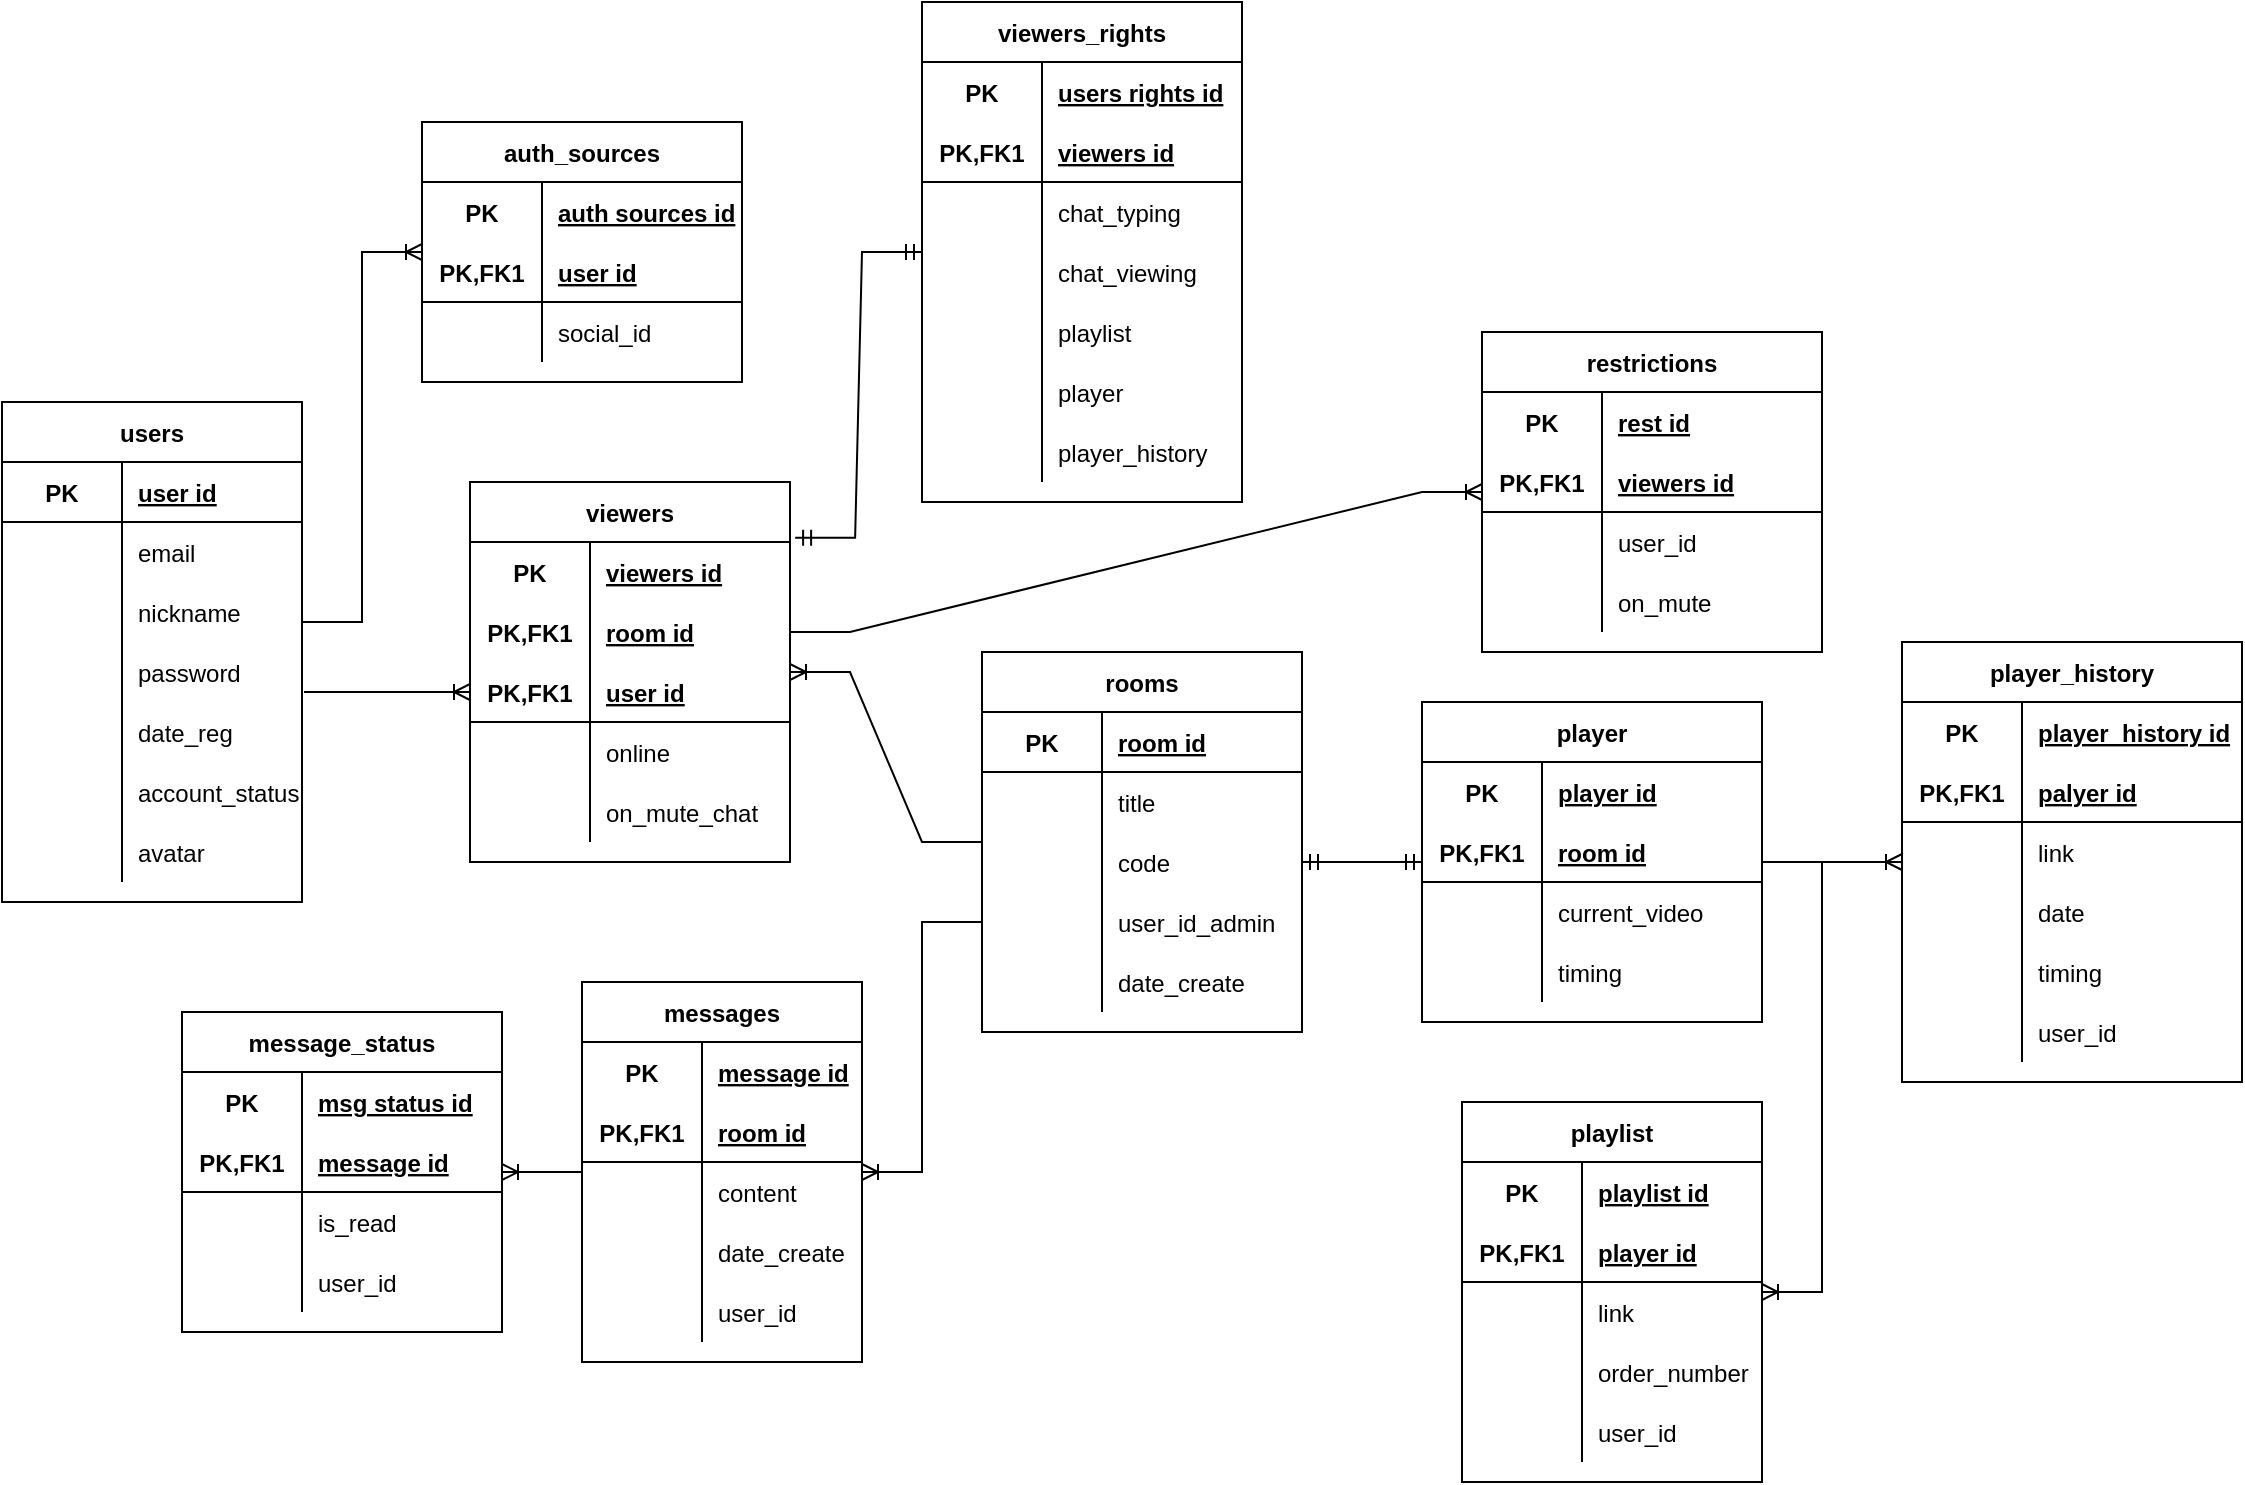 <mxfile version="17.2.5" type="device"><diagram id="8HS8gSQF5z_-xd774pjF" name="Page-1"><mxGraphModel dx="2076" dy="1086" grid="1" gridSize="10" guides="1" tooltips="1" connect="1" arrows="1" fold="1" page="1" pageScale="1" pageWidth="827" pageHeight="1169" math="0" shadow="0"><root><mxCell id="0"/><mxCell id="1" parent="0"/><mxCell id="RQEaO5fbPqOSB3bcUJEg-57" value="users" style="shape=table;startSize=30;container=1;collapsible=1;childLayout=tableLayout;fixedRows=1;rowLines=0;fontStyle=1;align=center;resizeLast=1;" parent="1" vertex="1"><mxGeometry x="280" y="400" width="150" height="250" as="geometry"/></mxCell><mxCell id="RQEaO5fbPqOSB3bcUJEg-61" value="" style="shape=tableRow;horizontal=0;startSize=0;swimlaneHead=0;swimlaneBody=0;fillColor=none;collapsible=0;dropTarget=0;points=[[0,0.5],[1,0.5]];portConstraint=eastwest;top=0;left=0;right=0;bottom=1;" parent="RQEaO5fbPqOSB3bcUJEg-57" vertex="1"><mxGeometry y="30" width="150" height="30" as="geometry"/></mxCell><mxCell id="RQEaO5fbPqOSB3bcUJEg-62" value="PK" style="shape=partialRectangle;connectable=0;fillColor=none;top=0;left=0;bottom=0;right=0;fontStyle=1;overflow=hidden;" parent="RQEaO5fbPqOSB3bcUJEg-61" vertex="1"><mxGeometry width="60" height="30" as="geometry"><mxRectangle width="60" height="30" as="alternateBounds"/></mxGeometry></mxCell><mxCell id="RQEaO5fbPqOSB3bcUJEg-63" value="user id" style="shape=partialRectangle;connectable=0;fillColor=none;top=0;left=0;bottom=0;right=0;align=left;spacingLeft=6;fontStyle=5;overflow=hidden;" parent="RQEaO5fbPqOSB3bcUJEg-61" vertex="1"><mxGeometry x="60" width="90" height="30" as="geometry"><mxRectangle width="90" height="30" as="alternateBounds"/></mxGeometry></mxCell><mxCell id="RQEaO5fbPqOSB3bcUJEg-64" value="" style="shape=tableRow;horizontal=0;startSize=0;swimlaneHead=0;swimlaneBody=0;fillColor=none;collapsible=0;dropTarget=0;points=[[0,0.5],[1,0.5]];portConstraint=eastwest;top=0;left=0;right=0;bottom=0;" parent="RQEaO5fbPqOSB3bcUJEg-57" vertex="1"><mxGeometry y="60" width="150" height="30" as="geometry"/></mxCell><mxCell id="RQEaO5fbPqOSB3bcUJEg-65" value="" style="shape=partialRectangle;connectable=0;fillColor=none;top=0;left=0;bottom=0;right=0;editable=1;overflow=hidden;" parent="RQEaO5fbPqOSB3bcUJEg-64" vertex="1"><mxGeometry width="60" height="30" as="geometry"><mxRectangle width="60" height="30" as="alternateBounds"/></mxGeometry></mxCell><mxCell id="RQEaO5fbPqOSB3bcUJEg-66" value="email" style="shape=partialRectangle;connectable=0;fillColor=none;top=0;left=0;bottom=0;right=0;align=left;spacingLeft=6;overflow=hidden;" parent="RQEaO5fbPqOSB3bcUJEg-64" vertex="1"><mxGeometry x="60" width="90" height="30" as="geometry"><mxRectangle width="90" height="30" as="alternateBounds"/></mxGeometry></mxCell><mxCell id="RQEaO5fbPqOSB3bcUJEg-67" value="" style="shape=tableRow;horizontal=0;startSize=0;swimlaneHead=0;swimlaneBody=0;fillColor=none;collapsible=0;dropTarget=0;points=[[0,0.5],[1,0.5]];portConstraint=eastwest;top=0;left=0;right=0;bottom=0;" parent="RQEaO5fbPqOSB3bcUJEg-57" vertex="1"><mxGeometry y="90" width="150" height="30" as="geometry"/></mxCell><mxCell id="RQEaO5fbPqOSB3bcUJEg-68" value="" style="shape=partialRectangle;connectable=0;fillColor=none;top=0;left=0;bottom=0;right=0;editable=1;overflow=hidden;" parent="RQEaO5fbPqOSB3bcUJEg-67" vertex="1"><mxGeometry width="60" height="30" as="geometry"><mxRectangle width="60" height="30" as="alternateBounds"/></mxGeometry></mxCell><mxCell id="RQEaO5fbPqOSB3bcUJEg-69" value="nickname" style="shape=partialRectangle;connectable=0;fillColor=none;top=0;left=0;bottom=0;right=0;align=left;spacingLeft=6;overflow=hidden;" parent="RQEaO5fbPqOSB3bcUJEg-67" vertex="1"><mxGeometry x="60" width="90" height="30" as="geometry"><mxRectangle width="90" height="30" as="alternateBounds"/></mxGeometry></mxCell><mxCell id="RQEaO5fbPqOSB3bcUJEg-98" value="" style="shape=tableRow;horizontal=0;startSize=0;swimlaneHead=0;swimlaneBody=0;fillColor=none;collapsible=0;dropTarget=0;points=[[0,0.5],[1,0.5]];portConstraint=eastwest;top=0;left=0;right=0;bottom=0;" parent="RQEaO5fbPqOSB3bcUJEg-57" vertex="1"><mxGeometry y="120" width="150" height="30" as="geometry"/></mxCell><mxCell id="RQEaO5fbPqOSB3bcUJEg-99" value="" style="shape=partialRectangle;connectable=0;fillColor=none;top=0;left=0;bottom=0;right=0;editable=1;overflow=hidden;" parent="RQEaO5fbPqOSB3bcUJEg-98" vertex="1"><mxGeometry width="60" height="30" as="geometry"><mxRectangle width="60" height="30" as="alternateBounds"/></mxGeometry></mxCell><mxCell id="RQEaO5fbPqOSB3bcUJEg-100" value="password" style="shape=partialRectangle;connectable=0;fillColor=none;top=0;left=0;bottom=0;right=0;align=left;spacingLeft=6;overflow=hidden;" parent="RQEaO5fbPqOSB3bcUJEg-98" vertex="1"><mxGeometry x="60" width="90" height="30" as="geometry"><mxRectangle width="90" height="30" as="alternateBounds"/></mxGeometry></mxCell><mxCell id="RQEaO5fbPqOSB3bcUJEg-230" value="" style="shape=tableRow;horizontal=0;startSize=0;swimlaneHead=0;swimlaneBody=0;fillColor=none;collapsible=0;dropTarget=0;points=[[0,0.5],[1,0.5]];portConstraint=eastwest;top=0;left=0;right=0;bottom=0;" parent="RQEaO5fbPqOSB3bcUJEg-57" vertex="1"><mxGeometry y="150" width="150" height="30" as="geometry"/></mxCell><mxCell id="RQEaO5fbPqOSB3bcUJEg-231" value="" style="shape=partialRectangle;connectable=0;fillColor=none;top=0;left=0;bottom=0;right=0;editable=1;overflow=hidden;" parent="RQEaO5fbPqOSB3bcUJEg-230" vertex="1"><mxGeometry width="60" height="30" as="geometry"><mxRectangle width="60" height="30" as="alternateBounds"/></mxGeometry></mxCell><mxCell id="RQEaO5fbPqOSB3bcUJEg-232" value="date_reg" style="shape=partialRectangle;connectable=0;fillColor=none;top=0;left=0;bottom=0;right=0;align=left;spacingLeft=6;overflow=hidden;" parent="RQEaO5fbPqOSB3bcUJEg-230" vertex="1"><mxGeometry x="60" width="90" height="30" as="geometry"><mxRectangle width="90" height="30" as="alternateBounds"/></mxGeometry></mxCell><mxCell id="RQEaO5fbPqOSB3bcUJEg-286" value="" style="shape=tableRow;horizontal=0;startSize=0;swimlaneHead=0;swimlaneBody=0;fillColor=none;collapsible=0;dropTarget=0;points=[[0,0.5],[1,0.5]];portConstraint=eastwest;top=0;left=0;right=0;bottom=0;" parent="RQEaO5fbPqOSB3bcUJEg-57" vertex="1"><mxGeometry y="180" width="150" height="30" as="geometry"/></mxCell><mxCell id="RQEaO5fbPqOSB3bcUJEg-287" value="" style="shape=partialRectangle;connectable=0;fillColor=none;top=0;left=0;bottom=0;right=0;editable=1;overflow=hidden;" parent="RQEaO5fbPqOSB3bcUJEg-286" vertex="1"><mxGeometry width="60" height="30" as="geometry"><mxRectangle width="60" height="30" as="alternateBounds"/></mxGeometry></mxCell><mxCell id="RQEaO5fbPqOSB3bcUJEg-288" value="account_status" style="shape=partialRectangle;connectable=0;fillColor=none;top=0;left=0;bottom=0;right=0;align=left;spacingLeft=6;overflow=hidden;" parent="RQEaO5fbPqOSB3bcUJEg-286" vertex="1"><mxGeometry x="60" width="90" height="30" as="geometry"><mxRectangle width="90" height="30" as="alternateBounds"/></mxGeometry></mxCell><mxCell id="VsgA49xrMwJICT31FeUW-77" value="" style="shape=tableRow;horizontal=0;startSize=0;swimlaneHead=0;swimlaneBody=0;fillColor=none;collapsible=0;dropTarget=0;points=[[0,0.5],[1,0.5]];portConstraint=eastwest;top=0;left=0;right=0;bottom=0;" parent="RQEaO5fbPqOSB3bcUJEg-57" vertex="1"><mxGeometry y="210" width="150" height="30" as="geometry"/></mxCell><mxCell id="VsgA49xrMwJICT31FeUW-78" value="" style="shape=partialRectangle;connectable=0;fillColor=none;top=0;left=0;bottom=0;right=0;editable=1;overflow=hidden;" parent="VsgA49xrMwJICT31FeUW-77" vertex="1"><mxGeometry width="60" height="30" as="geometry"><mxRectangle width="60" height="30" as="alternateBounds"/></mxGeometry></mxCell><mxCell id="VsgA49xrMwJICT31FeUW-79" value="avatar" style="shape=partialRectangle;connectable=0;fillColor=none;top=0;left=0;bottom=0;right=0;align=left;spacingLeft=6;overflow=hidden;" parent="VsgA49xrMwJICT31FeUW-77" vertex="1"><mxGeometry x="60" width="90" height="30" as="geometry"><mxRectangle width="90" height="30" as="alternateBounds"/></mxGeometry></mxCell><mxCell id="RQEaO5fbPqOSB3bcUJEg-104" value="rooms" style="shape=table;startSize=30;container=1;collapsible=1;childLayout=tableLayout;fixedRows=1;rowLines=0;fontStyle=1;align=center;resizeLast=1;" parent="1" vertex="1"><mxGeometry x="770" y="525" width="160" height="190" as="geometry"/></mxCell><mxCell id="RQEaO5fbPqOSB3bcUJEg-108" value="" style="shape=tableRow;horizontal=0;startSize=0;swimlaneHead=0;swimlaneBody=0;fillColor=none;collapsible=0;dropTarget=0;points=[[0,0.5],[1,0.5]];portConstraint=eastwest;top=0;left=0;right=0;bottom=1;" parent="RQEaO5fbPqOSB3bcUJEg-104" vertex="1"><mxGeometry y="30" width="160" height="30" as="geometry"/></mxCell><mxCell id="RQEaO5fbPqOSB3bcUJEg-109" value="PK" style="shape=partialRectangle;connectable=0;fillColor=none;top=0;left=0;bottom=0;right=0;fontStyle=1;overflow=hidden;" parent="RQEaO5fbPqOSB3bcUJEg-108" vertex="1"><mxGeometry width="60" height="30" as="geometry"><mxRectangle width="60" height="30" as="alternateBounds"/></mxGeometry></mxCell><mxCell id="RQEaO5fbPqOSB3bcUJEg-110" value="room id" style="shape=partialRectangle;connectable=0;fillColor=none;top=0;left=0;bottom=0;right=0;align=left;spacingLeft=6;fontStyle=5;overflow=hidden;" parent="RQEaO5fbPqOSB3bcUJEg-108" vertex="1"><mxGeometry x="60" width="100" height="30" as="geometry"><mxRectangle width="100" height="30" as="alternateBounds"/></mxGeometry></mxCell><mxCell id="RQEaO5fbPqOSB3bcUJEg-111" value="" style="shape=tableRow;horizontal=0;startSize=0;swimlaneHead=0;swimlaneBody=0;fillColor=none;collapsible=0;dropTarget=0;points=[[0,0.5],[1,0.5]];portConstraint=eastwest;top=0;left=0;right=0;bottom=0;" parent="RQEaO5fbPqOSB3bcUJEg-104" vertex="1"><mxGeometry y="60" width="160" height="30" as="geometry"/></mxCell><mxCell id="RQEaO5fbPqOSB3bcUJEg-112" value="" style="shape=partialRectangle;connectable=0;fillColor=none;top=0;left=0;bottom=0;right=0;editable=1;overflow=hidden;" parent="RQEaO5fbPqOSB3bcUJEg-111" vertex="1"><mxGeometry width="60" height="30" as="geometry"><mxRectangle width="60" height="30" as="alternateBounds"/></mxGeometry></mxCell><mxCell id="RQEaO5fbPqOSB3bcUJEg-113" value="title" style="shape=partialRectangle;connectable=0;fillColor=none;top=0;left=0;bottom=0;right=0;align=left;spacingLeft=6;overflow=hidden;" parent="RQEaO5fbPqOSB3bcUJEg-111" vertex="1"><mxGeometry x="60" width="100" height="30" as="geometry"><mxRectangle width="100" height="30" as="alternateBounds"/></mxGeometry></mxCell><mxCell id="RQEaO5fbPqOSB3bcUJEg-114" value="" style="shape=tableRow;horizontal=0;startSize=0;swimlaneHead=0;swimlaneBody=0;fillColor=none;collapsible=0;dropTarget=0;points=[[0,0.5],[1,0.5]];portConstraint=eastwest;top=0;left=0;right=0;bottom=0;" parent="RQEaO5fbPqOSB3bcUJEg-104" vertex="1"><mxGeometry y="90" width="160" height="30" as="geometry"/></mxCell><mxCell id="RQEaO5fbPqOSB3bcUJEg-115" value="" style="shape=partialRectangle;connectable=0;fillColor=none;top=0;left=0;bottom=0;right=0;editable=1;overflow=hidden;" parent="RQEaO5fbPqOSB3bcUJEg-114" vertex="1"><mxGeometry width="60" height="30" as="geometry"><mxRectangle width="60" height="30" as="alternateBounds"/></mxGeometry></mxCell><mxCell id="RQEaO5fbPqOSB3bcUJEg-116" value="code" style="shape=partialRectangle;connectable=0;fillColor=none;top=0;left=0;bottom=0;right=0;align=left;spacingLeft=6;overflow=hidden;" parent="RQEaO5fbPqOSB3bcUJEg-114" vertex="1"><mxGeometry x="60" width="100" height="30" as="geometry"><mxRectangle width="100" height="30" as="alternateBounds"/></mxGeometry></mxCell><mxCell id="VsgA49xrMwJICT31FeUW-47" value="" style="shape=tableRow;horizontal=0;startSize=0;swimlaneHead=0;swimlaneBody=0;fillColor=none;collapsible=0;dropTarget=0;points=[[0,0.5],[1,0.5]];portConstraint=eastwest;top=0;left=0;right=0;bottom=0;" parent="RQEaO5fbPqOSB3bcUJEg-104" vertex="1"><mxGeometry y="120" width="160" height="30" as="geometry"/></mxCell><mxCell id="VsgA49xrMwJICT31FeUW-48" value="" style="shape=partialRectangle;connectable=0;fillColor=none;top=0;left=0;bottom=0;right=0;editable=1;overflow=hidden;" parent="VsgA49xrMwJICT31FeUW-47" vertex="1"><mxGeometry width="60" height="30" as="geometry"><mxRectangle width="60" height="30" as="alternateBounds"/></mxGeometry></mxCell><mxCell id="VsgA49xrMwJICT31FeUW-49" value="user_id_admin" style="shape=partialRectangle;connectable=0;fillColor=none;top=0;left=0;bottom=0;right=0;align=left;spacingLeft=6;overflow=hidden;" parent="VsgA49xrMwJICT31FeUW-47" vertex="1"><mxGeometry x="60" width="100" height="30" as="geometry"><mxRectangle width="100" height="30" as="alternateBounds"/></mxGeometry></mxCell><mxCell id="ERoMQ6CKecHMe2jGrlfr-90" value="" style="shape=tableRow;horizontal=0;startSize=0;swimlaneHead=0;swimlaneBody=0;fillColor=none;collapsible=0;dropTarget=0;points=[[0,0.5],[1,0.5]];portConstraint=eastwest;top=0;left=0;right=0;bottom=0;" parent="RQEaO5fbPqOSB3bcUJEg-104" vertex="1"><mxGeometry y="150" width="160" height="30" as="geometry"/></mxCell><mxCell id="ERoMQ6CKecHMe2jGrlfr-91" value="" style="shape=partialRectangle;connectable=0;fillColor=none;top=0;left=0;bottom=0;right=0;editable=1;overflow=hidden;" parent="ERoMQ6CKecHMe2jGrlfr-90" vertex="1"><mxGeometry width="60" height="30" as="geometry"><mxRectangle width="60" height="30" as="alternateBounds"/></mxGeometry></mxCell><mxCell id="ERoMQ6CKecHMe2jGrlfr-92" value="date_create" style="shape=partialRectangle;connectable=0;fillColor=none;top=0;left=0;bottom=0;right=0;align=left;spacingLeft=6;overflow=hidden;" parent="ERoMQ6CKecHMe2jGrlfr-90" vertex="1"><mxGeometry x="60" width="100" height="30" as="geometry"><mxRectangle width="100" height="30" as="alternateBounds"/></mxGeometry></mxCell><mxCell id="RQEaO5fbPqOSB3bcUJEg-129" value="viewers" style="shape=table;startSize=30;container=1;collapsible=1;childLayout=tableLayout;fixedRows=1;rowLines=0;fontStyle=1;align=center;resizeLast=1;" parent="1" vertex="1"><mxGeometry x="514" y="440" width="160" height="190" as="geometry"/></mxCell><mxCell id="RQEaO5fbPqOSB3bcUJEg-133" value="" style="shape=tableRow;horizontal=0;startSize=0;swimlaneHead=0;swimlaneBody=0;fillColor=none;collapsible=0;dropTarget=0;points=[[0,0.5],[1,0.5]];portConstraint=eastwest;top=0;left=0;right=0;bottom=0;" parent="RQEaO5fbPqOSB3bcUJEg-129" vertex="1"><mxGeometry y="30" width="160" height="30" as="geometry"/></mxCell><mxCell id="RQEaO5fbPqOSB3bcUJEg-134" value="PK" style="shape=partialRectangle;connectable=0;fillColor=none;top=0;left=0;bottom=0;right=0;fontStyle=1;overflow=hidden;" parent="RQEaO5fbPqOSB3bcUJEg-133" vertex="1"><mxGeometry width="60" height="30" as="geometry"><mxRectangle width="60" height="30" as="alternateBounds"/></mxGeometry></mxCell><mxCell id="RQEaO5fbPqOSB3bcUJEg-135" value="viewers id" style="shape=partialRectangle;connectable=0;fillColor=none;top=0;left=0;bottom=0;right=0;align=left;spacingLeft=6;fontStyle=5;overflow=hidden;" parent="RQEaO5fbPqOSB3bcUJEg-133" vertex="1"><mxGeometry x="60" width="100" height="30" as="geometry"><mxRectangle width="100" height="30" as="alternateBounds"/></mxGeometry></mxCell><mxCell id="huMxKLzPwqnhpXoeIWhA-4" value="" style="shape=tableRow;horizontal=0;startSize=0;swimlaneHead=0;swimlaneBody=0;fillColor=none;collapsible=0;dropTarget=0;points=[[0,0.5],[1,0.5]];portConstraint=eastwest;top=0;left=0;right=0;bottom=0;" parent="RQEaO5fbPqOSB3bcUJEg-129" vertex="1"><mxGeometry y="60" width="160" height="30" as="geometry"/></mxCell><mxCell id="huMxKLzPwqnhpXoeIWhA-5" value="PK,FK1" style="shape=partialRectangle;connectable=0;fillColor=none;top=0;left=0;bottom=0;right=0;fontStyle=1;overflow=hidden;" parent="huMxKLzPwqnhpXoeIWhA-4" vertex="1"><mxGeometry width="60" height="30" as="geometry"><mxRectangle width="60" height="30" as="alternateBounds"/></mxGeometry></mxCell><mxCell id="huMxKLzPwqnhpXoeIWhA-6" value="room id" style="shape=partialRectangle;connectable=0;fillColor=none;top=0;left=0;bottom=0;right=0;align=left;spacingLeft=6;fontStyle=5;overflow=hidden;" parent="huMxKLzPwqnhpXoeIWhA-4" vertex="1"><mxGeometry x="60" width="100" height="30" as="geometry"><mxRectangle width="100" height="30" as="alternateBounds"/></mxGeometry></mxCell><mxCell id="RQEaO5fbPqOSB3bcUJEg-136" value="" style="shape=tableRow;horizontal=0;startSize=0;swimlaneHead=0;swimlaneBody=0;fillColor=none;collapsible=0;dropTarget=0;points=[[0,0.5],[1,0.5]];portConstraint=eastwest;top=0;left=0;right=0;bottom=1;" parent="RQEaO5fbPqOSB3bcUJEg-129" vertex="1"><mxGeometry y="90" width="160" height="30" as="geometry"/></mxCell><mxCell id="RQEaO5fbPqOSB3bcUJEg-137" value="PK,FK1" style="shape=partialRectangle;connectable=0;fillColor=none;top=0;left=0;bottom=0;right=0;fontStyle=1;overflow=hidden;" parent="RQEaO5fbPqOSB3bcUJEg-136" vertex="1"><mxGeometry width="60" height="30" as="geometry"><mxRectangle width="60" height="30" as="alternateBounds"/></mxGeometry></mxCell><mxCell id="RQEaO5fbPqOSB3bcUJEg-138" value="user id" style="shape=partialRectangle;connectable=0;fillColor=none;top=0;left=0;bottom=0;right=0;align=left;spacingLeft=6;fontStyle=5;overflow=hidden;" parent="RQEaO5fbPqOSB3bcUJEg-136" vertex="1"><mxGeometry x="60" width="100" height="30" as="geometry"><mxRectangle width="100" height="30" as="alternateBounds"/></mxGeometry></mxCell><mxCell id="ERoMQ6CKecHMe2jGrlfr-14" value="" style="shape=tableRow;horizontal=0;startSize=0;swimlaneHead=0;swimlaneBody=0;fillColor=none;collapsible=0;dropTarget=0;points=[[0,0.5],[1,0.5]];portConstraint=eastwest;top=0;left=0;right=0;bottom=0;" parent="RQEaO5fbPqOSB3bcUJEg-129" vertex="1"><mxGeometry y="120" width="160" height="30" as="geometry"/></mxCell><mxCell id="ERoMQ6CKecHMe2jGrlfr-15" value="" style="shape=partialRectangle;connectable=0;fillColor=none;top=0;left=0;bottom=0;right=0;fontStyle=1;overflow=hidden;" parent="ERoMQ6CKecHMe2jGrlfr-14" vertex="1"><mxGeometry width="60" height="30" as="geometry"><mxRectangle width="60" height="30" as="alternateBounds"/></mxGeometry></mxCell><mxCell id="ERoMQ6CKecHMe2jGrlfr-16" value="оnline" style="shape=partialRectangle;connectable=0;fillColor=none;top=0;left=0;bottom=0;right=0;align=left;spacingLeft=6;fontStyle=0;overflow=hidden;" parent="ERoMQ6CKecHMe2jGrlfr-14" vertex="1"><mxGeometry x="60" width="100" height="30" as="geometry"><mxRectangle width="100" height="30" as="alternateBounds"/></mxGeometry></mxCell><mxCell id="ERoMQ6CKecHMe2jGrlfr-63" value="" style="shape=tableRow;horizontal=0;startSize=0;swimlaneHead=0;swimlaneBody=0;fillColor=none;collapsible=0;dropTarget=0;points=[[0,0.5],[1,0.5]];portConstraint=eastwest;top=0;left=0;right=0;bottom=0;" parent="RQEaO5fbPqOSB3bcUJEg-129" vertex="1"><mxGeometry y="150" width="160" height="30" as="geometry"/></mxCell><mxCell id="ERoMQ6CKecHMe2jGrlfr-64" value="" style="shape=partialRectangle;connectable=0;fillColor=none;top=0;left=0;bottom=0;right=0;fontStyle=1;overflow=hidden;" parent="ERoMQ6CKecHMe2jGrlfr-63" vertex="1"><mxGeometry width="60" height="30" as="geometry"><mxRectangle width="60" height="30" as="alternateBounds"/></mxGeometry></mxCell><mxCell id="ERoMQ6CKecHMe2jGrlfr-65" value="on_mute_chat" style="shape=partialRectangle;connectable=0;fillColor=none;top=0;left=0;bottom=0;right=0;align=left;spacingLeft=6;fontStyle=0;overflow=hidden;" parent="ERoMQ6CKecHMe2jGrlfr-63" vertex="1"><mxGeometry x="60" width="100" height="30" as="geometry"><mxRectangle width="100" height="30" as="alternateBounds"/></mxGeometry></mxCell><mxCell id="RQEaO5fbPqOSB3bcUJEg-148" value="" style="edgeStyle=entityRelationEdgeStyle;fontSize=12;html=1;endArrow=ERoneToMany;rounded=0;" parent="1" source="RQEaO5fbPqOSB3bcUJEg-104" target="RQEaO5fbPqOSB3bcUJEg-129" edge="1"><mxGeometry width="100" height="100" relative="1" as="geometry"><mxPoint x="640" y="795" as="sourcePoint"/><mxPoint x="740" y="695" as="targetPoint"/></mxGeometry></mxCell><mxCell id="RQEaO5fbPqOSB3bcUJEg-149" value="" style="edgeStyle=entityRelationEdgeStyle;fontSize=12;html=1;endArrow=ERoneToMany;rounded=0;entryX=0;entryY=0.5;entryDx=0;entryDy=0;" parent="1" target="RQEaO5fbPqOSB3bcUJEg-136" edge="1"><mxGeometry width="100" height="100" relative="1" as="geometry"><mxPoint x="431" y="545" as="sourcePoint"/><mxPoint x="580" y="508" as="targetPoint"/></mxGeometry></mxCell><mxCell id="RQEaO5fbPqOSB3bcUJEg-170" value="messages" style="shape=table;startSize=30;container=1;collapsible=1;childLayout=tableLayout;fixedRows=1;rowLines=0;fontStyle=1;align=center;resizeLast=1;" parent="1" vertex="1"><mxGeometry x="570" y="690" width="140" height="190" as="geometry"/></mxCell><mxCell id="RQEaO5fbPqOSB3bcUJEg-171" value="" style="shape=tableRow;horizontal=0;startSize=0;swimlaneHead=0;swimlaneBody=0;fillColor=none;collapsible=0;dropTarget=0;points=[[0,0.5],[1,0.5]];portConstraint=eastwest;top=0;left=0;right=0;bottom=0;" parent="RQEaO5fbPqOSB3bcUJEg-170" vertex="1"><mxGeometry y="30" width="140" height="30" as="geometry"/></mxCell><mxCell id="RQEaO5fbPqOSB3bcUJEg-172" value="PK" style="shape=partialRectangle;connectable=0;fillColor=none;top=0;left=0;bottom=0;right=0;fontStyle=1;overflow=hidden;" parent="RQEaO5fbPqOSB3bcUJEg-171" vertex="1"><mxGeometry width="60" height="30" as="geometry"><mxRectangle width="60" height="30" as="alternateBounds"/></mxGeometry></mxCell><mxCell id="RQEaO5fbPqOSB3bcUJEg-173" value="message id" style="shape=partialRectangle;connectable=0;fillColor=none;top=0;left=0;bottom=0;right=0;align=left;spacingLeft=6;fontStyle=5;overflow=hidden;" parent="RQEaO5fbPqOSB3bcUJEg-171" vertex="1"><mxGeometry x="60" width="80" height="30" as="geometry"><mxRectangle width="80" height="30" as="alternateBounds"/></mxGeometry></mxCell><mxCell id="RQEaO5fbPqOSB3bcUJEg-174" value="" style="shape=tableRow;horizontal=0;startSize=0;swimlaneHead=0;swimlaneBody=0;fillColor=none;collapsible=0;dropTarget=0;points=[[0,0.5],[1,0.5]];portConstraint=eastwest;top=0;left=0;right=0;bottom=1;" parent="RQEaO5fbPqOSB3bcUJEg-170" vertex="1"><mxGeometry y="60" width="140" height="30" as="geometry"/></mxCell><mxCell id="RQEaO5fbPqOSB3bcUJEg-175" value="PK,FK1" style="shape=partialRectangle;connectable=0;fillColor=none;top=0;left=0;bottom=0;right=0;fontStyle=1;overflow=hidden;" parent="RQEaO5fbPqOSB3bcUJEg-174" vertex="1"><mxGeometry width="60" height="30" as="geometry"><mxRectangle width="60" height="30" as="alternateBounds"/></mxGeometry></mxCell><mxCell id="RQEaO5fbPqOSB3bcUJEg-176" value="room id" style="shape=partialRectangle;connectable=0;fillColor=none;top=0;left=0;bottom=0;right=0;align=left;spacingLeft=6;fontStyle=5;overflow=hidden;" parent="RQEaO5fbPqOSB3bcUJEg-174" vertex="1"><mxGeometry x="60" width="80" height="30" as="geometry"><mxRectangle width="80" height="30" as="alternateBounds"/></mxGeometry></mxCell><mxCell id="RQEaO5fbPqOSB3bcUJEg-177" value="" style="shape=tableRow;horizontal=0;startSize=0;swimlaneHead=0;swimlaneBody=0;fillColor=none;collapsible=0;dropTarget=0;points=[[0,0.5],[1,0.5]];portConstraint=eastwest;top=0;left=0;right=0;bottom=0;" parent="RQEaO5fbPqOSB3bcUJEg-170" vertex="1"><mxGeometry y="90" width="140" height="30" as="geometry"/></mxCell><mxCell id="RQEaO5fbPqOSB3bcUJEg-178" value="" style="shape=partialRectangle;connectable=0;fillColor=none;top=0;left=0;bottom=0;right=0;editable=1;overflow=hidden;" parent="RQEaO5fbPqOSB3bcUJEg-177" vertex="1"><mxGeometry width="60" height="30" as="geometry"><mxRectangle width="60" height="30" as="alternateBounds"/></mxGeometry></mxCell><mxCell id="RQEaO5fbPqOSB3bcUJEg-179" value="content" style="shape=partialRectangle;connectable=0;fillColor=none;top=0;left=0;bottom=0;right=0;align=left;spacingLeft=6;overflow=hidden;" parent="RQEaO5fbPqOSB3bcUJEg-177" vertex="1"><mxGeometry x="60" width="80" height="30" as="geometry"><mxRectangle width="80" height="30" as="alternateBounds"/></mxGeometry></mxCell><mxCell id="RQEaO5fbPqOSB3bcUJEg-180" value="" style="shape=tableRow;horizontal=0;startSize=0;swimlaneHead=0;swimlaneBody=0;fillColor=none;collapsible=0;dropTarget=0;points=[[0,0.5],[1,0.5]];portConstraint=eastwest;top=0;left=0;right=0;bottom=0;" parent="RQEaO5fbPqOSB3bcUJEg-170" vertex="1"><mxGeometry y="120" width="140" height="30" as="geometry"/></mxCell><mxCell id="RQEaO5fbPqOSB3bcUJEg-181" value="" style="shape=partialRectangle;connectable=0;fillColor=none;top=0;left=0;bottom=0;right=0;editable=1;overflow=hidden;" parent="RQEaO5fbPqOSB3bcUJEg-180" vertex="1"><mxGeometry width="60" height="30" as="geometry"><mxRectangle width="60" height="30" as="alternateBounds"/></mxGeometry></mxCell><mxCell id="RQEaO5fbPqOSB3bcUJEg-182" value="date_create" style="shape=partialRectangle;connectable=0;fillColor=none;top=0;left=0;bottom=0;right=0;align=left;spacingLeft=6;overflow=hidden;" parent="RQEaO5fbPqOSB3bcUJEg-180" vertex="1"><mxGeometry x="60" width="80" height="30" as="geometry"><mxRectangle width="80" height="30" as="alternateBounds"/></mxGeometry></mxCell><mxCell id="ERoMQ6CKecHMe2jGrlfr-93" value="" style="shape=tableRow;horizontal=0;startSize=0;swimlaneHead=0;swimlaneBody=0;fillColor=none;collapsible=0;dropTarget=0;points=[[0,0.5],[1,0.5]];portConstraint=eastwest;top=0;left=0;right=0;bottom=0;" parent="RQEaO5fbPqOSB3bcUJEg-170" vertex="1"><mxGeometry y="150" width="140" height="30" as="geometry"/></mxCell><mxCell id="ERoMQ6CKecHMe2jGrlfr-94" value="" style="shape=partialRectangle;connectable=0;fillColor=none;top=0;left=0;bottom=0;right=0;editable=1;overflow=hidden;" parent="ERoMQ6CKecHMe2jGrlfr-93" vertex="1"><mxGeometry width="60" height="30" as="geometry"><mxRectangle width="60" height="30" as="alternateBounds"/></mxGeometry></mxCell><mxCell id="ERoMQ6CKecHMe2jGrlfr-95" value="user_id" style="shape=partialRectangle;connectable=0;fillColor=none;top=0;left=0;bottom=0;right=0;align=left;spacingLeft=6;overflow=hidden;" parent="ERoMQ6CKecHMe2jGrlfr-93" vertex="1"><mxGeometry x="60" width="80" height="30" as="geometry"><mxRectangle width="80" height="30" as="alternateBounds"/></mxGeometry></mxCell><mxCell id="RQEaO5fbPqOSB3bcUJEg-209" value="message_status" style="shape=table;startSize=30;container=1;collapsible=1;childLayout=tableLayout;fixedRows=1;rowLines=0;fontStyle=1;align=center;resizeLast=1;" parent="1" vertex="1"><mxGeometry x="370" y="705" width="160" height="160" as="geometry"/></mxCell><mxCell id="ERoMQ6CKecHMe2jGrlfr-69" value="" style="shape=tableRow;horizontal=0;startSize=0;swimlaneHead=0;swimlaneBody=0;fillColor=none;collapsible=0;dropTarget=0;points=[[0,0.5],[1,0.5]];portConstraint=eastwest;top=0;left=0;right=0;bottom=1;swimlaneFillColor=none;strokeColor=none;" parent="RQEaO5fbPqOSB3bcUJEg-209" vertex="1"><mxGeometry y="30" width="160" height="30" as="geometry"/></mxCell><mxCell id="ERoMQ6CKecHMe2jGrlfr-70" value="PK" style="shape=partialRectangle;connectable=0;fillColor=none;top=0;left=0;bottom=0;right=0;fontStyle=1;overflow=hidden;" parent="ERoMQ6CKecHMe2jGrlfr-69" vertex="1"><mxGeometry width="60" height="30" as="geometry"><mxRectangle width="60" height="30" as="alternateBounds"/></mxGeometry></mxCell><mxCell id="ERoMQ6CKecHMe2jGrlfr-71" value="msg status id" style="shape=partialRectangle;connectable=0;fillColor=none;top=0;left=0;bottom=0;right=0;align=left;spacingLeft=6;fontStyle=5;overflow=hidden;" parent="ERoMQ6CKecHMe2jGrlfr-69" vertex="1"><mxGeometry x="60" width="100" height="30" as="geometry"><mxRectangle width="100" height="30" as="alternateBounds"/></mxGeometry></mxCell><mxCell id="RQEaO5fbPqOSB3bcUJEg-213" value="" style="shape=tableRow;horizontal=0;startSize=0;swimlaneHead=0;swimlaneBody=0;fillColor=none;collapsible=0;dropTarget=0;points=[[0,0.5],[1,0.5]];portConstraint=eastwest;top=0;left=0;right=0;bottom=1;" parent="RQEaO5fbPqOSB3bcUJEg-209" vertex="1"><mxGeometry y="60" width="160" height="30" as="geometry"/></mxCell><mxCell id="RQEaO5fbPqOSB3bcUJEg-214" value="PK,FK1" style="shape=partialRectangle;connectable=0;fillColor=none;top=0;left=0;bottom=0;right=0;fontStyle=1;overflow=hidden;" parent="RQEaO5fbPqOSB3bcUJEg-213" vertex="1"><mxGeometry width="60" height="30" as="geometry"><mxRectangle width="60" height="30" as="alternateBounds"/></mxGeometry></mxCell><mxCell id="RQEaO5fbPqOSB3bcUJEg-215" value="message id" style="shape=partialRectangle;connectable=0;fillColor=none;top=0;left=0;bottom=0;right=0;align=left;spacingLeft=6;fontStyle=5;overflow=hidden;" parent="RQEaO5fbPqOSB3bcUJEg-213" vertex="1"><mxGeometry x="60" width="100" height="30" as="geometry"><mxRectangle width="100" height="30" as="alternateBounds"/></mxGeometry></mxCell><mxCell id="RQEaO5fbPqOSB3bcUJEg-216" value="" style="shape=tableRow;horizontal=0;startSize=0;swimlaneHead=0;swimlaneBody=0;fillColor=none;collapsible=0;dropTarget=0;points=[[0,0.5],[1,0.5]];portConstraint=eastwest;top=0;left=0;right=0;bottom=0;" parent="RQEaO5fbPqOSB3bcUJEg-209" vertex="1"><mxGeometry y="90" width="160" height="30" as="geometry"/></mxCell><mxCell id="RQEaO5fbPqOSB3bcUJEg-217" value="" style="shape=partialRectangle;connectable=0;fillColor=none;top=0;left=0;bottom=0;right=0;editable=1;overflow=hidden;" parent="RQEaO5fbPqOSB3bcUJEg-216" vertex="1"><mxGeometry width="60" height="30" as="geometry"><mxRectangle width="60" height="30" as="alternateBounds"/></mxGeometry></mxCell><mxCell id="RQEaO5fbPqOSB3bcUJEg-218" value="is_read" style="shape=partialRectangle;connectable=0;fillColor=none;top=0;left=0;bottom=0;right=0;align=left;spacingLeft=6;overflow=hidden;" parent="RQEaO5fbPqOSB3bcUJEg-216" vertex="1"><mxGeometry x="60" width="100" height="30" as="geometry"><mxRectangle width="100" height="30" as="alternateBounds"/></mxGeometry></mxCell><mxCell id="VsgA49xrMwJICT31FeUW-13" value="" style="shape=tableRow;horizontal=0;startSize=0;swimlaneHead=0;swimlaneBody=0;fillColor=none;collapsible=0;dropTarget=0;points=[[0,0.5],[1,0.5]];portConstraint=eastwest;top=0;left=0;right=0;bottom=0;" parent="RQEaO5fbPqOSB3bcUJEg-209" vertex="1"><mxGeometry y="120" width="160" height="30" as="geometry"/></mxCell><mxCell id="VsgA49xrMwJICT31FeUW-14" value="" style="shape=partialRectangle;connectable=0;fillColor=none;top=0;left=0;bottom=0;right=0;editable=1;overflow=hidden;" parent="VsgA49xrMwJICT31FeUW-13" vertex="1"><mxGeometry width="60" height="30" as="geometry"><mxRectangle width="60" height="30" as="alternateBounds"/></mxGeometry></mxCell><mxCell id="VsgA49xrMwJICT31FeUW-15" value="user_id" style="shape=partialRectangle;connectable=0;fillColor=none;top=0;left=0;bottom=0;right=0;align=left;spacingLeft=6;overflow=hidden;" parent="VsgA49xrMwJICT31FeUW-13" vertex="1"><mxGeometry x="60" width="100" height="30" as="geometry"><mxRectangle width="100" height="30" as="alternateBounds"/></mxGeometry></mxCell><mxCell id="RQEaO5fbPqOSB3bcUJEg-285" value="" style="edgeStyle=entityRelationEdgeStyle;fontSize=12;html=1;endArrow=ERoneToMany;rounded=0;" parent="1" source="RQEaO5fbPqOSB3bcUJEg-170" target="RQEaO5fbPqOSB3bcUJEg-209" edge="1"><mxGeometry width="100" height="100" relative="1" as="geometry"><mxPoint x="670" y="825" as="sourcePoint"/><mxPoint x="770" y="725" as="targetPoint"/></mxGeometry></mxCell><mxCell id="RQEaO5fbPqOSB3bcUJEg-292" value="viewers_rights" style="shape=table;startSize=30;container=1;collapsible=1;childLayout=tableLayout;fixedRows=1;rowLines=0;fontStyle=1;align=center;resizeLast=1;" parent="1" vertex="1"><mxGeometry x="740" y="200" width="160" height="250" as="geometry"/></mxCell><mxCell id="ERoMQ6CKecHMe2jGrlfr-75" value="" style="shape=tableRow;horizontal=0;startSize=0;swimlaneHead=0;swimlaneBody=0;fillColor=none;collapsible=0;dropTarget=0;points=[[0,0.5],[1,0.5]];portConstraint=eastwest;top=0;left=0;right=0;bottom=1;strokeColor=none;" parent="RQEaO5fbPqOSB3bcUJEg-292" vertex="1"><mxGeometry y="30" width="160" height="30" as="geometry"/></mxCell><mxCell id="ERoMQ6CKecHMe2jGrlfr-76" value="PK" style="shape=partialRectangle;connectable=0;fillColor=none;top=0;left=0;bottom=0;right=0;fontStyle=1;overflow=hidden;" parent="ERoMQ6CKecHMe2jGrlfr-75" vertex="1"><mxGeometry width="60" height="30" as="geometry"><mxRectangle width="60" height="30" as="alternateBounds"/></mxGeometry></mxCell><mxCell id="ERoMQ6CKecHMe2jGrlfr-77" value="users rights id" style="shape=partialRectangle;connectable=0;fillColor=none;top=0;left=0;bottom=0;right=0;align=left;spacingLeft=6;fontStyle=5;overflow=hidden;" parent="ERoMQ6CKecHMe2jGrlfr-75" vertex="1"><mxGeometry x="60" width="100" height="30" as="geometry"><mxRectangle width="100" height="30" as="alternateBounds"/></mxGeometry></mxCell><mxCell id="RQEaO5fbPqOSB3bcUJEg-296" value="" style="shape=tableRow;horizontal=0;startSize=0;swimlaneHead=0;swimlaneBody=0;fillColor=none;collapsible=0;dropTarget=0;points=[[0,0.5],[1,0.5]];portConstraint=eastwest;top=0;left=0;right=0;bottom=1;" parent="RQEaO5fbPqOSB3bcUJEg-292" vertex="1"><mxGeometry y="60" width="160" height="30" as="geometry"/></mxCell><mxCell id="RQEaO5fbPqOSB3bcUJEg-297" value="PK,FK1" style="shape=partialRectangle;connectable=0;fillColor=none;top=0;left=0;bottom=0;right=0;fontStyle=1;overflow=hidden;" parent="RQEaO5fbPqOSB3bcUJEg-296" vertex="1"><mxGeometry width="60" height="30" as="geometry"><mxRectangle width="60" height="30" as="alternateBounds"/></mxGeometry></mxCell><mxCell id="RQEaO5fbPqOSB3bcUJEg-298" value="viewers id" style="shape=partialRectangle;connectable=0;fillColor=none;top=0;left=0;bottom=0;right=0;align=left;spacingLeft=6;fontStyle=5;overflow=hidden;" parent="RQEaO5fbPqOSB3bcUJEg-296" vertex="1"><mxGeometry x="60" width="100" height="30" as="geometry"><mxRectangle width="100" height="30" as="alternateBounds"/></mxGeometry></mxCell><mxCell id="RQEaO5fbPqOSB3bcUJEg-299" value="" style="shape=tableRow;horizontal=0;startSize=0;swimlaneHead=0;swimlaneBody=0;fillColor=none;collapsible=0;dropTarget=0;points=[[0,0.5],[1,0.5]];portConstraint=eastwest;top=0;left=0;right=0;bottom=0;" parent="RQEaO5fbPqOSB3bcUJEg-292" vertex="1"><mxGeometry y="90" width="160" height="30" as="geometry"/></mxCell><mxCell id="RQEaO5fbPqOSB3bcUJEg-300" value="" style="shape=partialRectangle;connectable=0;fillColor=none;top=0;left=0;bottom=0;right=0;editable=1;overflow=hidden;" parent="RQEaO5fbPqOSB3bcUJEg-299" vertex="1"><mxGeometry width="60" height="30" as="geometry"><mxRectangle width="60" height="30" as="alternateBounds"/></mxGeometry></mxCell><mxCell id="RQEaO5fbPqOSB3bcUJEg-301" value="chat_typing" style="shape=partialRectangle;connectable=0;fillColor=none;top=0;left=0;bottom=0;right=0;align=left;spacingLeft=6;overflow=hidden;" parent="RQEaO5fbPqOSB3bcUJEg-299" vertex="1"><mxGeometry x="60" width="100" height="30" as="geometry"><mxRectangle width="100" height="30" as="alternateBounds"/></mxGeometry></mxCell><mxCell id="RQEaO5fbPqOSB3bcUJEg-399" value="" style="shape=tableRow;horizontal=0;startSize=0;swimlaneHead=0;swimlaneBody=0;fillColor=none;collapsible=0;dropTarget=0;points=[[0,0.5],[1,0.5]];portConstraint=eastwest;top=0;left=0;right=0;bottom=0;" parent="RQEaO5fbPqOSB3bcUJEg-292" vertex="1"><mxGeometry y="120" width="160" height="30" as="geometry"/></mxCell><mxCell id="RQEaO5fbPqOSB3bcUJEg-400" value="" style="shape=partialRectangle;connectable=0;fillColor=none;top=0;left=0;bottom=0;right=0;editable=1;overflow=hidden;" parent="RQEaO5fbPqOSB3bcUJEg-399" vertex="1"><mxGeometry width="60" height="30" as="geometry"><mxRectangle width="60" height="30" as="alternateBounds"/></mxGeometry></mxCell><mxCell id="RQEaO5fbPqOSB3bcUJEg-401" value="chat_viewing" style="shape=partialRectangle;connectable=0;fillColor=none;top=0;left=0;bottom=0;right=0;align=left;spacingLeft=6;overflow=hidden;" parent="RQEaO5fbPqOSB3bcUJEg-399" vertex="1"><mxGeometry x="60" width="100" height="30" as="geometry"><mxRectangle width="100" height="30" as="alternateBounds"/></mxGeometry></mxCell><mxCell id="RQEaO5fbPqOSB3bcUJEg-302" value="" style="shape=tableRow;horizontal=0;startSize=0;swimlaneHead=0;swimlaneBody=0;fillColor=none;collapsible=0;dropTarget=0;points=[[0,0.5],[1,0.5]];portConstraint=eastwest;top=0;left=0;right=0;bottom=0;" parent="RQEaO5fbPqOSB3bcUJEg-292" vertex="1"><mxGeometry y="150" width="160" height="30" as="geometry"/></mxCell><mxCell id="RQEaO5fbPqOSB3bcUJEg-303" value="" style="shape=partialRectangle;connectable=0;fillColor=none;top=0;left=0;bottom=0;right=0;editable=1;overflow=hidden;" parent="RQEaO5fbPqOSB3bcUJEg-302" vertex="1"><mxGeometry width="60" height="30" as="geometry"><mxRectangle width="60" height="30" as="alternateBounds"/></mxGeometry></mxCell><mxCell id="RQEaO5fbPqOSB3bcUJEg-304" value="playlist" style="shape=partialRectangle;connectable=0;fillColor=none;top=0;left=0;bottom=0;right=0;align=left;spacingLeft=6;overflow=hidden;" parent="RQEaO5fbPqOSB3bcUJEg-302" vertex="1"><mxGeometry x="60" width="100" height="30" as="geometry"><mxRectangle width="100" height="30" as="alternateBounds"/></mxGeometry></mxCell><mxCell id="RQEaO5fbPqOSB3bcUJEg-305" value="" style="shape=tableRow;horizontal=0;startSize=0;swimlaneHead=0;swimlaneBody=0;fillColor=none;collapsible=0;dropTarget=0;points=[[0,0.5],[1,0.5]];portConstraint=eastwest;top=0;left=0;right=0;bottom=0;" parent="RQEaO5fbPqOSB3bcUJEg-292" vertex="1"><mxGeometry y="180" width="160" height="30" as="geometry"/></mxCell><mxCell id="RQEaO5fbPqOSB3bcUJEg-306" value="" style="shape=partialRectangle;connectable=0;fillColor=none;top=0;left=0;bottom=0;right=0;editable=1;overflow=hidden;" parent="RQEaO5fbPqOSB3bcUJEg-305" vertex="1"><mxGeometry width="60" height="30" as="geometry"><mxRectangle width="60" height="30" as="alternateBounds"/></mxGeometry></mxCell><mxCell id="RQEaO5fbPqOSB3bcUJEg-307" value="player" style="shape=partialRectangle;connectable=0;fillColor=none;top=0;left=0;bottom=0;right=0;align=left;spacingLeft=6;overflow=hidden;" parent="RQEaO5fbPqOSB3bcUJEg-305" vertex="1"><mxGeometry x="60" width="100" height="30" as="geometry"><mxRectangle width="100" height="30" as="alternateBounds"/></mxGeometry></mxCell><mxCell id="RQEaO5fbPqOSB3bcUJEg-385" value="" style="shape=tableRow;horizontal=0;startSize=0;swimlaneHead=0;swimlaneBody=0;fillColor=none;collapsible=0;dropTarget=0;points=[[0,0.5],[1,0.5]];portConstraint=eastwest;top=0;left=0;right=0;bottom=0;" parent="RQEaO5fbPqOSB3bcUJEg-292" vertex="1"><mxGeometry y="210" width="160" height="30" as="geometry"/></mxCell><mxCell id="RQEaO5fbPqOSB3bcUJEg-386" value="" style="shape=partialRectangle;connectable=0;fillColor=none;top=0;left=0;bottom=0;right=0;editable=1;overflow=hidden;" parent="RQEaO5fbPqOSB3bcUJEg-385" vertex="1"><mxGeometry width="60" height="30" as="geometry"><mxRectangle width="60" height="30" as="alternateBounds"/></mxGeometry></mxCell><mxCell id="RQEaO5fbPqOSB3bcUJEg-387" value="player_history" style="shape=partialRectangle;connectable=0;fillColor=none;top=0;left=0;bottom=0;right=0;align=left;spacingLeft=6;overflow=hidden;" parent="RQEaO5fbPqOSB3bcUJEg-385" vertex="1"><mxGeometry x="60" width="100" height="30" as="geometry"><mxRectangle width="100" height="30" as="alternateBounds"/></mxGeometry></mxCell><mxCell id="RQEaO5fbPqOSB3bcUJEg-324" value="player" style="shape=table;startSize=30;container=1;collapsible=1;childLayout=tableLayout;fixedRows=1;rowLines=0;fontStyle=1;align=center;resizeLast=1;" parent="1" vertex="1"><mxGeometry x="990" y="550" width="170" height="160" as="geometry"/></mxCell><mxCell id="RQEaO5fbPqOSB3bcUJEg-325" value="" style="shape=tableRow;horizontal=0;startSize=0;swimlaneHead=0;swimlaneBody=0;fillColor=none;collapsible=0;dropTarget=0;points=[[0,0.5],[1,0.5]];portConstraint=eastwest;top=0;left=0;right=0;bottom=0;" parent="RQEaO5fbPqOSB3bcUJEg-324" vertex="1"><mxGeometry y="30" width="170" height="30" as="geometry"/></mxCell><mxCell id="RQEaO5fbPqOSB3bcUJEg-326" value="PK" style="shape=partialRectangle;connectable=0;fillColor=none;top=0;left=0;bottom=0;right=0;fontStyle=1;overflow=hidden;" parent="RQEaO5fbPqOSB3bcUJEg-325" vertex="1"><mxGeometry width="60" height="30" as="geometry"><mxRectangle width="60" height="30" as="alternateBounds"/></mxGeometry></mxCell><mxCell id="RQEaO5fbPqOSB3bcUJEg-327" value="player id" style="shape=partialRectangle;connectable=0;fillColor=none;top=0;left=0;bottom=0;right=0;align=left;spacingLeft=6;fontStyle=5;overflow=hidden;" parent="RQEaO5fbPqOSB3bcUJEg-325" vertex="1"><mxGeometry x="60" width="110" height="30" as="geometry"><mxRectangle width="110" height="30" as="alternateBounds"/></mxGeometry></mxCell><mxCell id="RQEaO5fbPqOSB3bcUJEg-331" value="" style="shape=tableRow;horizontal=0;startSize=0;swimlaneHead=0;swimlaneBody=0;fillColor=none;collapsible=0;dropTarget=0;points=[[0,0.5],[1,0.5]];portConstraint=eastwest;top=0;left=0;right=0;bottom=1;" parent="RQEaO5fbPqOSB3bcUJEg-324" vertex="1"><mxGeometry y="60" width="170" height="30" as="geometry"/></mxCell><mxCell id="RQEaO5fbPqOSB3bcUJEg-332" value="PK,FK1" style="shape=partialRectangle;connectable=0;fillColor=none;top=0;left=0;bottom=0;right=0;fontStyle=1;overflow=hidden;" parent="RQEaO5fbPqOSB3bcUJEg-331" vertex="1"><mxGeometry width="60" height="30" as="geometry"><mxRectangle width="60" height="30" as="alternateBounds"/></mxGeometry></mxCell><mxCell id="RQEaO5fbPqOSB3bcUJEg-333" value="room id" style="shape=partialRectangle;connectable=0;fillColor=none;top=0;left=0;bottom=0;right=0;align=left;spacingLeft=6;fontStyle=5;overflow=hidden;" parent="RQEaO5fbPqOSB3bcUJEg-331" vertex="1"><mxGeometry x="60" width="110" height="30" as="geometry"><mxRectangle width="110" height="30" as="alternateBounds"/></mxGeometry></mxCell><mxCell id="RQEaO5fbPqOSB3bcUJEg-334" value="" style="shape=tableRow;horizontal=0;startSize=0;swimlaneHead=0;swimlaneBody=0;fillColor=none;collapsible=0;dropTarget=0;points=[[0,0.5],[1,0.5]];portConstraint=eastwest;top=0;left=0;right=0;bottom=0;" parent="RQEaO5fbPqOSB3bcUJEg-324" vertex="1"><mxGeometry y="90" width="170" height="30" as="geometry"/></mxCell><mxCell id="RQEaO5fbPqOSB3bcUJEg-335" value="" style="shape=partialRectangle;connectable=0;fillColor=none;top=0;left=0;bottom=0;right=0;editable=1;overflow=hidden;" parent="RQEaO5fbPqOSB3bcUJEg-334" vertex="1"><mxGeometry width="60" height="30" as="geometry"><mxRectangle width="60" height="30" as="alternateBounds"/></mxGeometry></mxCell><mxCell id="RQEaO5fbPqOSB3bcUJEg-336" value="current_video" style="shape=partialRectangle;connectable=0;fillColor=none;top=0;left=0;bottom=0;right=0;align=left;spacingLeft=6;overflow=hidden;" parent="RQEaO5fbPqOSB3bcUJEg-334" vertex="1"><mxGeometry x="60" width="110" height="30" as="geometry"><mxRectangle width="110" height="30" as="alternateBounds"/></mxGeometry></mxCell><mxCell id="RQEaO5fbPqOSB3bcUJEg-337" value="" style="shape=tableRow;horizontal=0;startSize=0;swimlaneHead=0;swimlaneBody=0;fillColor=none;collapsible=0;dropTarget=0;points=[[0,0.5],[1,0.5]];portConstraint=eastwest;top=0;left=0;right=0;bottom=0;" parent="RQEaO5fbPqOSB3bcUJEg-324" vertex="1"><mxGeometry y="120" width="170" height="30" as="geometry"/></mxCell><mxCell id="RQEaO5fbPqOSB3bcUJEg-338" value="" style="shape=partialRectangle;connectable=0;fillColor=none;top=0;left=0;bottom=0;right=0;editable=1;overflow=hidden;" parent="RQEaO5fbPqOSB3bcUJEg-337" vertex="1"><mxGeometry width="60" height="30" as="geometry"><mxRectangle width="60" height="30" as="alternateBounds"/></mxGeometry></mxCell><mxCell id="RQEaO5fbPqOSB3bcUJEg-339" value="timing" style="shape=partialRectangle;connectable=0;fillColor=none;top=0;left=0;bottom=0;right=0;align=left;spacingLeft=6;overflow=hidden;" parent="RQEaO5fbPqOSB3bcUJEg-337" vertex="1"><mxGeometry x="60" width="110" height="30" as="geometry"><mxRectangle width="110" height="30" as="alternateBounds"/></mxGeometry></mxCell><mxCell id="RQEaO5fbPqOSB3bcUJEg-343" value="" style="edgeStyle=entityRelationEdgeStyle;fontSize=12;html=1;endArrow=ERmandOne;startArrow=ERmandOne;rounded=0;" parent="1" source="RQEaO5fbPqOSB3bcUJEg-324" target="RQEaO5fbPqOSB3bcUJEg-114" edge="1"><mxGeometry width="100" height="100" relative="1" as="geometry"><mxPoint x="660" y="815" as="sourcePoint"/><mxPoint x="760" y="715" as="targetPoint"/></mxGeometry></mxCell><mxCell id="RQEaO5fbPqOSB3bcUJEg-347" value="playlist" style="shape=table;startSize=30;container=1;collapsible=1;childLayout=tableLayout;fixedRows=1;rowLines=0;fontStyle=1;align=center;resizeLast=1;" parent="1" vertex="1"><mxGeometry x="1010" y="750" width="150" height="190" as="geometry"/></mxCell><mxCell id="RQEaO5fbPqOSB3bcUJEg-348" value="" style="shape=tableRow;horizontal=0;startSize=0;swimlaneHead=0;swimlaneBody=0;fillColor=none;collapsible=0;dropTarget=0;points=[[0,0.5],[1,0.5]];portConstraint=eastwest;top=0;left=0;right=0;bottom=0;" parent="RQEaO5fbPqOSB3bcUJEg-347" vertex="1"><mxGeometry y="30" width="150" height="30" as="geometry"/></mxCell><mxCell id="RQEaO5fbPqOSB3bcUJEg-349" value="PK" style="shape=partialRectangle;connectable=0;fillColor=none;top=0;left=0;bottom=0;right=0;fontStyle=1;overflow=hidden;" parent="RQEaO5fbPqOSB3bcUJEg-348" vertex="1"><mxGeometry width="60" height="30" as="geometry"><mxRectangle width="60" height="30" as="alternateBounds"/></mxGeometry></mxCell><mxCell id="RQEaO5fbPqOSB3bcUJEg-350" value="playlist id" style="shape=partialRectangle;connectable=0;fillColor=none;top=0;left=0;bottom=0;right=0;align=left;spacingLeft=6;fontStyle=5;overflow=hidden;" parent="RQEaO5fbPqOSB3bcUJEg-348" vertex="1"><mxGeometry x="60" width="90" height="30" as="geometry"><mxRectangle width="90" height="30" as="alternateBounds"/></mxGeometry></mxCell><mxCell id="RQEaO5fbPqOSB3bcUJEg-351" value="" style="shape=tableRow;horizontal=0;startSize=0;swimlaneHead=0;swimlaneBody=0;fillColor=none;collapsible=0;dropTarget=0;points=[[0,0.5],[1,0.5]];portConstraint=eastwest;top=0;left=0;right=0;bottom=1;" parent="RQEaO5fbPqOSB3bcUJEg-347" vertex="1"><mxGeometry y="60" width="150" height="30" as="geometry"/></mxCell><mxCell id="RQEaO5fbPqOSB3bcUJEg-352" value="PK,FK1" style="shape=partialRectangle;connectable=0;fillColor=none;top=0;left=0;bottom=0;right=0;fontStyle=1;overflow=hidden;" parent="RQEaO5fbPqOSB3bcUJEg-351" vertex="1"><mxGeometry width="60" height="30" as="geometry"><mxRectangle width="60" height="30" as="alternateBounds"/></mxGeometry></mxCell><mxCell id="RQEaO5fbPqOSB3bcUJEg-353" value="player id" style="shape=partialRectangle;connectable=0;fillColor=none;top=0;left=0;bottom=0;right=0;align=left;spacingLeft=6;fontStyle=5;overflow=hidden;" parent="RQEaO5fbPqOSB3bcUJEg-351" vertex="1"><mxGeometry x="60" width="90" height="30" as="geometry"><mxRectangle width="90" height="30" as="alternateBounds"/></mxGeometry></mxCell><mxCell id="RQEaO5fbPqOSB3bcUJEg-354" value="" style="shape=tableRow;horizontal=0;startSize=0;swimlaneHead=0;swimlaneBody=0;fillColor=none;collapsible=0;dropTarget=0;points=[[0,0.5],[1,0.5]];portConstraint=eastwest;top=0;left=0;right=0;bottom=0;" parent="RQEaO5fbPqOSB3bcUJEg-347" vertex="1"><mxGeometry y="90" width="150" height="30" as="geometry"/></mxCell><mxCell id="RQEaO5fbPqOSB3bcUJEg-355" value="" style="shape=partialRectangle;connectable=0;fillColor=none;top=0;left=0;bottom=0;right=0;editable=1;overflow=hidden;" parent="RQEaO5fbPqOSB3bcUJEg-354" vertex="1"><mxGeometry width="60" height="30" as="geometry"><mxRectangle width="60" height="30" as="alternateBounds"/></mxGeometry></mxCell><mxCell id="RQEaO5fbPqOSB3bcUJEg-356" value="link" style="shape=partialRectangle;connectable=0;fillColor=none;top=0;left=0;bottom=0;right=0;align=left;spacingLeft=6;overflow=hidden;" parent="RQEaO5fbPqOSB3bcUJEg-354" vertex="1"><mxGeometry x="60" width="90" height="30" as="geometry"><mxRectangle width="90" height="30" as="alternateBounds"/></mxGeometry></mxCell><mxCell id="RQEaO5fbPqOSB3bcUJEg-357" value="" style="shape=tableRow;horizontal=0;startSize=0;swimlaneHead=0;swimlaneBody=0;fillColor=none;collapsible=0;dropTarget=0;points=[[0,0.5],[1,0.5]];portConstraint=eastwest;top=0;left=0;right=0;bottom=0;" parent="RQEaO5fbPqOSB3bcUJEg-347" vertex="1"><mxGeometry y="120" width="150" height="30" as="geometry"/></mxCell><mxCell id="RQEaO5fbPqOSB3bcUJEg-358" value="" style="shape=partialRectangle;connectable=0;fillColor=none;top=0;left=0;bottom=0;right=0;editable=1;overflow=hidden;" parent="RQEaO5fbPqOSB3bcUJEg-357" vertex="1"><mxGeometry width="60" height="30" as="geometry"><mxRectangle width="60" height="30" as="alternateBounds"/></mxGeometry></mxCell><mxCell id="RQEaO5fbPqOSB3bcUJEg-359" value="order_number" style="shape=partialRectangle;connectable=0;fillColor=none;top=0;left=0;bottom=0;right=0;align=left;spacingLeft=6;overflow=hidden;" parent="RQEaO5fbPqOSB3bcUJEg-357" vertex="1"><mxGeometry x="60" width="90" height="30" as="geometry"><mxRectangle width="90" height="30" as="alternateBounds"/></mxGeometry></mxCell><mxCell id="VsgA49xrMwJICT31FeUW-16" value="" style="shape=tableRow;horizontal=0;startSize=0;swimlaneHead=0;swimlaneBody=0;fillColor=none;collapsible=0;dropTarget=0;points=[[0,0.5],[1,0.5]];portConstraint=eastwest;top=0;left=0;right=0;bottom=0;" parent="RQEaO5fbPqOSB3bcUJEg-347" vertex="1"><mxGeometry y="150" width="150" height="30" as="geometry"/></mxCell><mxCell id="VsgA49xrMwJICT31FeUW-17" value="" style="shape=partialRectangle;connectable=0;fillColor=none;top=0;left=0;bottom=0;right=0;editable=1;overflow=hidden;" parent="VsgA49xrMwJICT31FeUW-16" vertex="1"><mxGeometry width="60" height="30" as="geometry"><mxRectangle width="60" height="30" as="alternateBounds"/></mxGeometry></mxCell><mxCell id="VsgA49xrMwJICT31FeUW-18" value="user_id" style="shape=partialRectangle;connectable=0;fillColor=none;top=0;left=0;bottom=0;right=0;align=left;spacingLeft=6;overflow=hidden;" parent="VsgA49xrMwJICT31FeUW-16" vertex="1"><mxGeometry x="60" width="90" height="30" as="geometry"><mxRectangle width="90" height="30" as="alternateBounds"/></mxGeometry></mxCell><mxCell id="RQEaO5fbPqOSB3bcUJEg-360" value="player_history" style="shape=table;startSize=30;container=1;collapsible=1;childLayout=tableLayout;fixedRows=1;rowLines=0;fontStyle=1;align=center;resizeLast=1;" parent="1" vertex="1"><mxGeometry x="1230" y="520" width="170" height="220" as="geometry"/></mxCell><mxCell id="RQEaO5fbPqOSB3bcUJEg-361" value="" style="shape=tableRow;horizontal=0;startSize=0;swimlaneHead=0;swimlaneBody=0;fillColor=none;collapsible=0;dropTarget=0;points=[[0,0.5],[1,0.5]];portConstraint=eastwest;top=0;left=0;right=0;bottom=0;" parent="RQEaO5fbPqOSB3bcUJEg-360" vertex="1"><mxGeometry y="30" width="170" height="30" as="geometry"/></mxCell><mxCell id="RQEaO5fbPqOSB3bcUJEg-362" value="PK" style="shape=partialRectangle;connectable=0;fillColor=none;top=0;left=0;bottom=0;right=0;fontStyle=1;overflow=hidden;" parent="RQEaO5fbPqOSB3bcUJEg-361" vertex="1"><mxGeometry width="60" height="30" as="geometry"><mxRectangle width="60" height="30" as="alternateBounds"/></mxGeometry></mxCell><mxCell id="RQEaO5fbPqOSB3bcUJEg-363" value="player_history id" style="shape=partialRectangle;connectable=0;fillColor=none;top=0;left=0;bottom=0;right=0;align=left;spacingLeft=6;fontStyle=5;overflow=hidden;" parent="RQEaO5fbPqOSB3bcUJEg-361" vertex="1"><mxGeometry x="60" width="110" height="30" as="geometry"><mxRectangle width="110" height="30" as="alternateBounds"/></mxGeometry></mxCell><mxCell id="RQEaO5fbPqOSB3bcUJEg-364" value="" style="shape=tableRow;horizontal=0;startSize=0;swimlaneHead=0;swimlaneBody=0;fillColor=none;collapsible=0;dropTarget=0;points=[[0,0.5],[1,0.5]];portConstraint=eastwest;top=0;left=0;right=0;bottom=1;" parent="RQEaO5fbPqOSB3bcUJEg-360" vertex="1"><mxGeometry y="60" width="170" height="30" as="geometry"/></mxCell><mxCell id="RQEaO5fbPqOSB3bcUJEg-365" value="PK,FK1" style="shape=partialRectangle;connectable=0;fillColor=none;top=0;left=0;bottom=0;right=0;fontStyle=1;overflow=hidden;" parent="RQEaO5fbPqOSB3bcUJEg-364" vertex="1"><mxGeometry width="60" height="30" as="geometry"><mxRectangle width="60" height="30" as="alternateBounds"/></mxGeometry></mxCell><mxCell id="RQEaO5fbPqOSB3bcUJEg-366" value="palyer id" style="shape=partialRectangle;connectable=0;fillColor=none;top=0;left=0;bottom=0;right=0;align=left;spacingLeft=6;fontStyle=5;overflow=hidden;" parent="RQEaO5fbPqOSB3bcUJEg-364" vertex="1"><mxGeometry x="60" width="110" height="30" as="geometry"><mxRectangle width="110" height="30" as="alternateBounds"/></mxGeometry></mxCell><mxCell id="RQEaO5fbPqOSB3bcUJEg-367" value="" style="shape=tableRow;horizontal=0;startSize=0;swimlaneHead=0;swimlaneBody=0;fillColor=none;collapsible=0;dropTarget=0;points=[[0,0.5],[1,0.5]];portConstraint=eastwest;top=0;left=0;right=0;bottom=0;" parent="RQEaO5fbPqOSB3bcUJEg-360" vertex="1"><mxGeometry y="90" width="170" height="30" as="geometry"/></mxCell><mxCell id="RQEaO5fbPqOSB3bcUJEg-368" value="" style="shape=partialRectangle;connectable=0;fillColor=none;top=0;left=0;bottom=0;right=0;editable=1;overflow=hidden;" parent="RQEaO5fbPqOSB3bcUJEg-367" vertex="1"><mxGeometry width="60" height="30" as="geometry"><mxRectangle width="60" height="30" as="alternateBounds"/></mxGeometry></mxCell><mxCell id="RQEaO5fbPqOSB3bcUJEg-369" value="link" style="shape=partialRectangle;connectable=0;fillColor=none;top=0;left=0;bottom=0;right=0;align=left;spacingLeft=6;overflow=hidden;" parent="RQEaO5fbPqOSB3bcUJEg-367" vertex="1"><mxGeometry x="60" width="110" height="30" as="geometry"><mxRectangle width="110" height="30" as="alternateBounds"/></mxGeometry></mxCell><mxCell id="RQEaO5fbPqOSB3bcUJEg-370" value="" style="shape=tableRow;horizontal=0;startSize=0;swimlaneHead=0;swimlaneBody=0;fillColor=none;collapsible=0;dropTarget=0;points=[[0,0.5],[1,0.5]];portConstraint=eastwest;top=0;left=0;right=0;bottom=0;" parent="RQEaO5fbPqOSB3bcUJEg-360" vertex="1"><mxGeometry y="120" width="170" height="30" as="geometry"/></mxCell><mxCell id="RQEaO5fbPqOSB3bcUJEg-371" value="" style="shape=partialRectangle;connectable=0;fillColor=none;top=0;left=0;bottom=0;right=0;editable=1;overflow=hidden;" parent="RQEaO5fbPqOSB3bcUJEg-370" vertex="1"><mxGeometry width="60" height="30" as="geometry"><mxRectangle width="60" height="30" as="alternateBounds"/></mxGeometry></mxCell><mxCell id="RQEaO5fbPqOSB3bcUJEg-372" value="date" style="shape=partialRectangle;connectable=0;fillColor=none;top=0;left=0;bottom=0;right=0;align=left;spacingLeft=6;overflow=hidden;" parent="RQEaO5fbPqOSB3bcUJEg-370" vertex="1"><mxGeometry x="60" width="110" height="30" as="geometry"><mxRectangle width="110" height="30" as="alternateBounds"/></mxGeometry></mxCell><mxCell id="RQEaO5fbPqOSB3bcUJEg-388" value="" style="shape=tableRow;horizontal=0;startSize=0;swimlaneHead=0;swimlaneBody=0;fillColor=none;collapsible=0;dropTarget=0;points=[[0,0.5],[1,0.5]];portConstraint=eastwest;top=0;left=0;right=0;bottom=0;" parent="RQEaO5fbPqOSB3bcUJEg-360" vertex="1"><mxGeometry y="150" width="170" height="30" as="geometry"/></mxCell><mxCell id="RQEaO5fbPqOSB3bcUJEg-389" value="" style="shape=partialRectangle;connectable=0;fillColor=none;top=0;left=0;bottom=0;right=0;editable=1;overflow=hidden;" parent="RQEaO5fbPqOSB3bcUJEg-388" vertex="1"><mxGeometry width="60" height="30" as="geometry"><mxRectangle width="60" height="30" as="alternateBounds"/></mxGeometry></mxCell><mxCell id="RQEaO5fbPqOSB3bcUJEg-390" value="timing" style="shape=partialRectangle;connectable=0;fillColor=none;top=0;left=0;bottom=0;right=0;align=left;spacingLeft=6;overflow=hidden;" parent="RQEaO5fbPqOSB3bcUJEg-388" vertex="1"><mxGeometry x="60" width="110" height="30" as="geometry"><mxRectangle width="110" height="30" as="alternateBounds"/></mxGeometry></mxCell><mxCell id="VsgA49xrMwJICT31FeUW-19" value="" style="shape=tableRow;horizontal=0;startSize=0;swimlaneHead=0;swimlaneBody=0;fillColor=none;collapsible=0;dropTarget=0;points=[[0,0.5],[1,0.5]];portConstraint=eastwest;top=0;left=0;right=0;bottom=0;" parent="RQEaO5fbPqOSB3bcUJEg-360" vertex="1"><mxGeometry y="180" width="170" height="30" as="geometry"/></mxCell><mxCell id="VsgA49xrMwJICT31FeUW-20" value="" style="shape=partialRectangle;connectable=0;fillColor=none;top=0;left=0;bottom=0;right=0;editable=1;overflow=hidden;" parent="VsgA49xrMwJICT31FeUW-19" vertex="1"><mxGeometry width="60" height="30" as="geometry"><mxRectangle width="60" height="30" as="alternateBounds"/></mxGeometry></mxCell><mxCell id="VsgA49xrMwJICT31FeUW-21" value="user_id" style="shape=partialRectangle;connectable=0;fillColor=none;top=0;left=0;bottom=0;right=0;align=left;spacingLeft=6;overflow=hidden;" parent="VsgA49xrMwJICT31FeUW-19" vertex="1"><mxGeometry x="60" width="110" height="30" as="geometry"><mxRectangle width="110" height="30" as="alternateBounds"/></mxGeometry></mxCell><mxCell id="RQEaO5fbPqOSB3bcUJEg-391" value="" style="edgeStyle=entityRelationEdgeStyle;fontSize=12;html=1;endArrow=ERoneToMany;rounded=0;" parent="1" source="RQEaO5fbPqOSB3bcUJEg-324" target="RQEaO5fbPqOSB3bcUJEg-360" edge="1"><mxGeometry width="100" height="100" relative="1" as="geometry"><mxPoint x="660" y="1015" as="sourcePoint"/><mxPoint x="760" y="915" as="targetPoint"/></mxGeometry></mxCell><mxCell id="RQEaO5fbPqOSB3bcUJEg-398" value="" style="edgeStyle=entityRelationEdgeStyle;fontSize=12;html=1;endArrow=ERoneToMany;rounded=0;" parent="1" source="RQEaO5fbPqOSB3bcUJEg-324" target="RQEaO5fbPqOSB3bcUJEg-347" edge="1"><mxGeometry width="100" height="100" relative="1" as="geometry"><mxPoint x="660" y="1115" as="sourcePoint"/><mxPoint x="760" y="1015" as="targetPoint"/></mxGeometry></mxCell><mxCell id="RQEaO5fbPqOSB3bcUJEg-413" value="restrictions" style="shape=table;startSize=30;container=1;collapsible=1;childLayout=tableLayout;fixedRows=1;rowLines=0;fontStyle=1;align=center;resizeLast=1;" parent="1" vertex="1"><mxGeometry x="1020" y="365" width="170" height="160" as="geometry"/></mxCell><mxCell id="ERoMQ6CKecHMe2jGrlfr-72" value="" style="shape=tableRow;horizontal=0;startSize=0;swimlaneHead=0;swimlaneBody=0;fillColor=none;collapsible=0;dropTarget=0;points=[[0,0.5],[1,0.5]];portConstraint=eastwest;top=0;left=0;right=0;bottom=1;strokeColor=none;" parent="RQEaO5fbPqOSB3bcUJEg-413" vertex="1"><mxGeometry y="30" width="170" height="30" as="geometry"/></mxCell><mxCell id="ERoMQ6CKecHMe2jGrlfr-73" value="PK" style="shape=partialRectangle;connectable=0;fillColor=none;top=0;left=0;bottom=0;right=0;fontStyle=1;overflow=hidden;" parent="ERoMQ6CKecHMe2jGrlfr-72" vertex="1"><mxGeometry width="60" height="30" as="geometry"><mxRectangle width="60" height="30" as="alternateBounds"/></mxGeometry></mxCell><mxCell id="ERoMQ6CKecHMe2jGrlfr-74" value="rest id" style="shape=partialRectangle;connectable=0;fillColor=none;top=0;left=0;bottom=0;right=0;align=left;spacingLeft=6;fontStyle=5;overflow=hidden;" parent="ERoMQ6CKecHMe2jGrlfr-72" vertex="1"><mxGeometry x="60" width="110" height="30" as="geometry"><mxRectangle width="110" height="30" as="alternateBounds"/></mxGeometry></mxCell><mxCell id="RQEaO5fbPqOSB3bcUJEg-420" value="" style="shape=tableRow;horizontal=0;startSize=0;swimlaneHead=0;swimlaneBody=0;fillColor=none;collapsible=0;dropTarget=0;points=[[0,0.5],[1,0.5]];portConstraint=eastwest;top=0;left=0;right=0;bottom=1;" parent="RQEaO5fbPqOSB3bcUJEg-413" vertex="1"><mxGeometry y="60" width="170" height="30" as="geometry"/></mxCell><mxCell id="RQEaO5fbPqOSB3bcUJEg-421" value="PK,FK1" style="shape=partialRectangle;connectable=0;fillColor=none;top=0;left=0;bottom=0;right=0;fontStyle=1;overflow=hidden;" parent="RQEaO5fbPqOSB3bcUJEg-420" vertex="1"><mxGeometry width="60" height="30" as="geometry"><mxRectangle width="60" height="30" as="alternateBounds"/></mxGeometry></mxCell><mxCell id="RQEaO5fbPqOSB3bcUJEg-422" value="viewers id" style="shape=partialRectangle;connectable=0;fillColor=none;top=0;left=0;bottom=0;right=0;align=left;spacingLeft=6;fontStyle=5;overflow=hidden;" parent="RQEaO5fbPqOSB3bcUJEg-420" vertex="1"><mxGeometry x="60" width="110" height="30" as="geometry"><mxRectangle width="110" height="30" as="alternateBounds"/></mxGeometry></mxCell><mxCell id="VsgA49xrMwJICT31FeUW-7" value="" style="shape=tableRow;horizontal=0;startSize=0;swimlaneHead=0;swimlaneBody=0;fillColor=none;collapsible=0;dropTarget=0;points=[[0,0.5],[1,0.5]];portConstraint=eastwest;top=0;left=0;right=0;bottom=0;" parent="RQEaO5fbPqOSB3bcUJEg-413" vertex="1"><mxGeometry y="90" width="170" height="30" as="geometry"/></mxCell><mxCell id="VsgA49xrMwJICT31FeUW-8" value="" style="shape=partialRectangle;connectable=0;fillColor=none;top=0;left=0;bottom=0;right=0;editable=1;overflow=hidden;" parent="VsgA49xrMwJICT31FeUW-7" vertex="1"><mxGeometry width="60" height="30" as="geometry"><mxRectangle width="60" height="30" as="alternateBounds"/></mxGeometry></mxCell><mxCell id="VsgA49xrMwJICT31FeUW-9" value="user_id" style="shape=partialRectangle;connectable=0;fillColor=none;top=0;left=0;bottom=0;right=0;align=left;spacingLeft=6;overflow=hidden;" parent="VsgA49xrMwJICT31FeUW-7" vertex="1"><mxGeometry x="60" width="110" height="30" as="geometry"><mxRectangle width="110" height="30" as="alternateBounds"/></mxGeometry></mxCell><mxCell id="ERoMQ6CKecHMe2jGrlfr-66" value="" style="shape=tableRow;horizontal=0;startSize=0;swimlaneHead=0;swimlaneBody=0;fillColor=none;collapsible=0;dropTarget=0;points=[[0,0.5],[1,0.5]];portConstraint=eastwest;top=0;left=0;right=0;bottom=0;" parent="RQEaO5fbPqOSB3bcUJEg-413" vertex="1"><mxGeometry y="120" width="170" height="30" as="geometry"/></mxCell><mxCell id="ERoMQ6CKecHMe2jGrlfr-67" value="" style="shape=partialRectangle;connectable=0;fillColor=none;top=0;left=0;bottom=0;right=0;editable=1;overflow=hidden;" parent="ERoMQ6CKecHMe2jGrlfr-66" vertex="1"><mxGeometry width="60" height="30" as="geometry"><mxRectangle width="60" height="30" as="alternateBounds"/></mxGeometry></mxCell><mxCell id="ERoMQ6CKecHMe2jGrlfr-68" value="on_mute" style="shape=partialRectangle;connectable=0;fillColor=none;top=0;left=0;bottom=0;right=0;align=left;spacingLeft=6;overflow=hidden;" parent="ERoMQ6CKecHMe2jGrlfr-66" vertex="1"><mxGeometry x="60" width="110" height="30" as="geometry"><mxRectangle width="110" height="30" as="alternateBounds"/></mxGeometry></mxCell><mxCell id="VsgA49xrMwJICT31FeUW-50" value="auth_sources" style="shape=table;startSize=30;container=1;collapsible=1;childLayout=tableLayout;fixedRows=1;rowLines=0;fontStyle=1;align=center;resizeLast=1;" parent="1" vertex="1"><mxGeometry x="490" y="260" width="160" height="130" as="geometry"/></mxCell><mxCell id="VsgA49xrMwJICT31FeUW-51" value="" style="shape=tableRow;horizontal=0;startSize=0;swimlaneHead=0;swimlaneBody=0;fillColor=none;collapsible=0;dropTarget=0;points=[[0,0.5],[1,0.5]];portConstraint=eastwest;top=0;left=0;right=0;bottom=0;" parent="VsgA49xrMwJICT31FeUW-50" vertex="1"><mxGeometry y="30" width="160" height="30" as="geometry"/></mxCell><mxCell id="VsgA49xrMwJICT31FeUW-52" value="PK" style="shape=partialRectangle;connectable=0;fillColor=none;top=0;left=0;bottom=0;right=0;fontStyle=1;overflow=hidden;" parent="VsgA49xrMwJICT31FeUW-51" vertex="1"><mxGeometry width="60" height="30" as="geometry"><mxRectangle width="60" height="30" as="alternateBounds"/></mxGeometry></mxCell><mxCell id="VsgA49xrMwJICT31FeUW-53" value="auth sources id" style="shape=partialRectangle;connectable=0;fillColor=none;top=0;left=0;bottom=0;right=0;align=left;spacingLeft=6;fontStyle=5;overflow=hidden;" parent="VsgA49xrMwJICT31FeUW-51" vertex="1"><mxGeometry x="60" width="100" height="30" as="geometry"><mxRectangle width="100" height="30" as="alternateBounds"/></mxGeometry></mxCell><mxCell id="VsgA49xrMwJICT31FeUW-54" value="" style="shape=tableRow;horizontal=0;startSize=0;swimlaneHead=0;swimlaneBody=0;fillColor=none;collapsible=0;dropTarget=0;points=[[0,0.5],[1,0.5]];portConstraint=eastwest;top=0;left=0;right=0;bottom=1;" parent="VsgA49xrMwJICT31FeUW-50" vertex="1"><mxGeometry y="60" width="160" height="30" as="geometry"/></mxCell><mxCell id="VsgA49xrMwJICT31FeUW-55" value="PK,FK1" style="shape=partialRectangle;connectable=0;fillColor=none;top=0;left=0;bottom=0;right=0;fontStyle=1;overflow=hidden;" parent="VsgA49xrMwJICT31FeUW-54" vertex="1"><mxGeometry width="60" height="30" as="geometry"><mxRectangle width="60" height="30" as="alternateBounds"/></mxGeometry></mxCell><mxCell id="VsgA49xrMwJICT31FeUW-56" value="user id" style="shape=partialRectangle;connectable=0;fillColor=none;top=0;left=0;bottom=0;right=0;align=left;spacingLeft=6;fontStyle=5;overflow=hidden;" parent="VsgA49xrMwJICT31FeUW-54" vertex="1"><mxGeometry x="60" width="100" height="30" as="geometry"><mxRectangle width="100" height="30" as="alternateBounds"/></mxGeometry></mxCell><mxCell id="VsgA49xrMwJICT31FeUW-57" value="" style="shape=tableRow;horizontal=0;startSize=0;swimlaneHead=0;swimlaneBody=0;fillColor=none;collapsible=0;dropTarget=0;points=[[0,0.5],[1,0.5]];portConstraint=eastwest;top=0;left=0;right=0;bottom=0;" parent="VsgA49xrMwJICT31FeUW-50" vertex="1"><mxGeometry y="90" width="160" height="30" as="geometry"/></mxCell><mxCell id="VsgA49xrMwJICT31FeUW-58" value="" style="shape=partialRectangle;connectable=0;fillColor=none;top=0;left=0;bottom=0;right=0;editable=1;overflow=hidden;" parent="VsgA49xrMwJICT31FeUW-57" vertex="1"><mxGeometry width="60" height="30" as="geometry"><mxRectangle width="60" height="30" as="alternateBounds"/></mxGeometry></mxCell><mxCell id="VsgA49xrMwJICT31FeUW-59" value="social_id" style="shape=partialRectangle;connectable=0;fillColor=none;top=0;left=0;bottom=0;right=0;align=left;spacingLeft=6;overflow=hidden;" parent="VsgA49xrMwJICT31FeUW-57" vertex="1"><mxGeometry x="60" width="100" height="30" as="geometry"><mxRectangle width="100" height="30" as="alternateBounds"/></mxGeometry></mxCell><mxCell id="VsgA49xrMwJICT31FeUW-76" value="" style="edgeStyle=entityRelationEdgeStyle;fontSize=12;html=1;endArrow=ERoneToMany;rounded=0;exitX=1;exitY=0.667;exitDx=0;exitDy=0;exitPerimeter=0;" parent="1" source="RQEaO5fbPqOSB3bcUJEg-67" target="VsgA49xrMwJICT31FeUW-50" edge="1"><mxGeometry width="100" height="100" relative="1" as="geometry"><mxPoint x="660" y="490" as="sourcePoint"/><mxPoint x="760" y="390" as="targetPoint"/></mxGeometry></mxCell><mxCell id="ERoMQ6CKecHMe2jGrlfr-2" value="" style="edgeStyle=entityRelationEdgeStyle;fontSize=12;html=1;endArrow=ERmandOne;startArrow=ERmandOne;rounded=0;exitX=1.016;exitY=0.147;exitDx=0;exitDy=0;exitPerimeter=0;" parent="1" source="RQEaO5fbPqOSB3bcUJEg-129" target="RQEaO5fbPqOSB3bcUJEg-292" edge="1"><mxGeometry width="100" height="100" relative="1" as="geometry"><mxPoint x="930" y="630" as="sourcePoint"/><mxPoint x="1030" y="530" as="targetPoint"/></mxGeometry></mxCell><mxCell id="ERoMQ6CKecHMe2jGrlfr-26" value="" style="edgeStyle=entityRelationEdgeStyle;fontSize=12;html=1;endArrow=ERoneToMany;rounded=0;exitX=1;exitY=0.5;exitDx=0;exitDy=0;" parent="1" source="huMxKLzPwqnhpXoeIWhA-4" target="RQEaO5fbPqOSB3bcUJEg-413" edge="1"><mxGeometry width="100" height="100" relative="1" as="geometry"><mxPoint x="1130" y="550" as="sourcePoint"/><mxPoint x="980" y="310" as="targetPoint"/></mxGeometry></mxCell><mxCell id="ERoMQ6CKecHMe2jGrlfr-27" value="" style="edgeStyle=entityRelationEdgeStyle;fontSize=12;html=1;endArrow=ERoneToMany;rounded=0;exitX=0;exitY=0.5;exitDx=0;exitDy=0;" parent="1" source="VsgA49xrMwJICT31FeUW-47" target="RQEaO5fbPqOSB3bcUJEg-170" edge="1"><mxGeometry width="100" height="100" relative="1" as="geometry"><mxPoint x="670" y="560" as="sourcePoint"/><mxPoint x="1190" y="425" as="targetPoint"/></mxGeometry></mxCell><mxCell id="ERoMQ6CKecHMe2jGrlfr-38" value="" style="shape=tableRow;horizontal=0;startSize=0;swimlaneHead=0;swimlaneBody=0;fillColor=none;collapsible=0;dropTarget=0;points=[[0,0.5],[1,0.5]];portConstraint=eastwest;top=0;left=0;right=0;bottom=0;" parent="1" vertex="1"><mxGeometry x="1110" y="405" width="140" height="30" as="geometry"/></mxCell></root></mxGraphModel></diagram></mxfile>